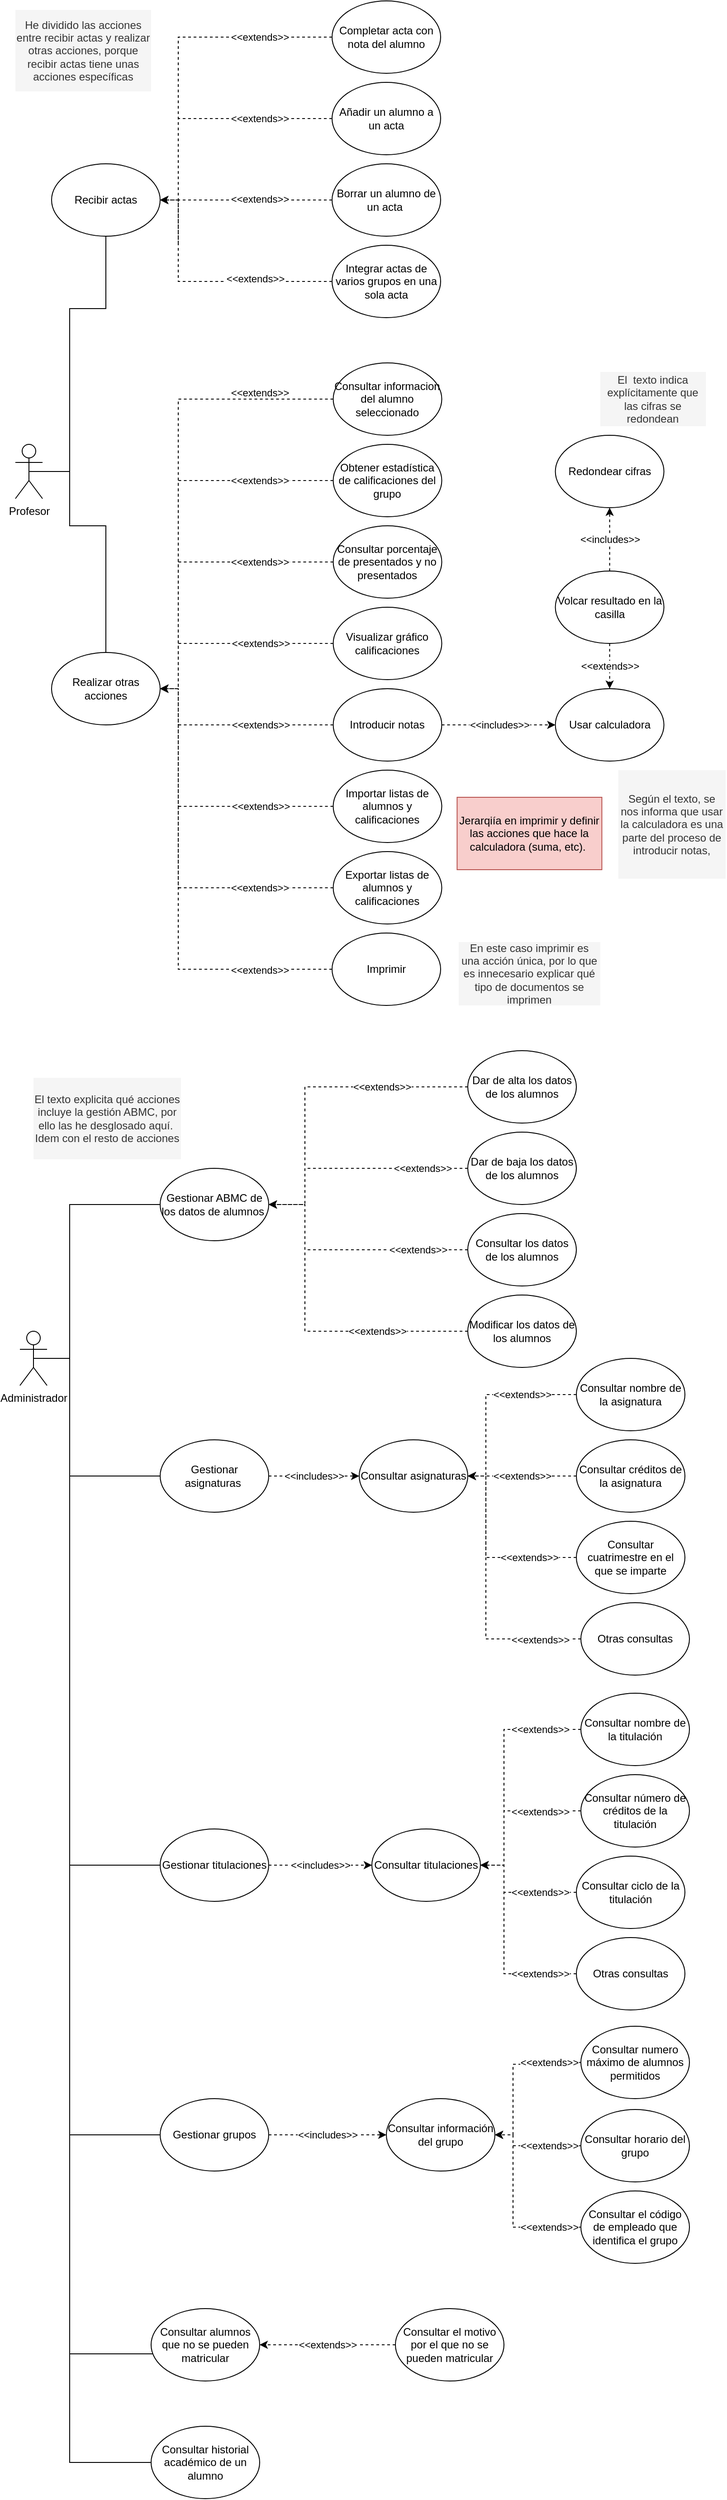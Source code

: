 <mxfile version="21.1.2" type="device">
  <diagram name="Página-1" id="BWyiMKpto5maT0TNBfAM">
    <mxGraphModel dx="1050" dy="629" grid="1" gridSize="10" guides="1" tooltips="1" connect="1" arrows="1" fold="1" page="1" pageScale="1" pageWidth="827" pageHeight="1169" math="0" shadow="0">
      <root>
        <mxCell id="0" />
        <mxCell id="1" parent="0" />
        <mxCell id="feKV-zDJUrqjYpNTKVkU-38" value="" style="endArrow=classic;html=1;rounded=0;entryX=1;entryY=0.5;entryDx=0;entryDy=0;dashed=1;exitX=0;exitY=0.5;exitDx=0;exitDy=0;" parent="1" source="feKV-zDJUrqjYpNTKVkU-21" target="feKV-zDJUrqjYpNTKVkU-10" edge="1">
          <mxGeometry relative="1" as="geometry">
            <mxPoint x="365" y="580" as="sourcePoint" />
            <mxPoint x="234" y="950" as="targetPoint" />
            <Array as="points">
              <mxPoint x="200" y="550" />
              <mxPoint x="200" y="640" />
              <mxPoint x="200" y="720" />
              <mxPoint x="200" y="780" />
            </Array>
          </mxGeometry>
        </mxCell>
        <mxCell id="feKV-zDJUrqjYpNTKVkU-39" value="&amp;lt;&amp;lt;extends&amp;gt;&amp;gt;" style="edgeLabel;resizable=0;html=1;align=center;verticalAlign=middle;fillColor=#FFFFFF;" parent="feKV-zDJUrqjYpNTKVkU-38" connectable="0" vertex="1">
          <mxGeometry relative="1" as="geometry">
            <mxPoint x="90" y="-136" as="offset" />
          </mxGeometry>
        </mxCell>
        <mxCell id="feKV-zDJUrqjYpNTKVkU-36" value="" style="endArrow=classic;html=1;rounded=0;entryX=1;entryY=0.5;entryDx=0;entryDy=0;exitX=0;exitY=0.5;exitDx=0;exitDy=0;dashed=1;" parent="1" source="feKV-zDJUrqjYpNTKVkU-20" target="feKV-zDJUrqjYpNTKVkU-10" edge="1">
          <mxGeometry relative="1" as="geometry">
            <mxPoint x="549" y="590" as="sourcePoint" />
            <mxPoint x="235" y="941.6" as="targetPoint" />
            <Array as="points">
              <mxPoint x="240" y="460" />
              <mxPoint x="200" y="460" />
              <mxPoint x="200" y="480" />
              <mxPoint x="200" y="660" />
              <mxPoint x="200" y="780" />
            </Array>
          </mxGeometry>
        </mxCell>
        <mxCell id="feKV-zDJUrqjYpNTKVkU-37" value="&amp;lt;&amp;lt;extends&amp;gt;&amp;gt;" style="edgeLabel;resizable=0;html=1;align=center;verticalAlign=middle;" parent="feKV-zDJUrqjYpNTKVkU-36" connectable="0" vertex="1">
          <mxGeometry relative="1" as="geometry">
            <mxPoint x="90" y="6" as="offset" />
          </mxGeometry>
        </mxCell>
        <mxCell id="feKV-zDJUrqjYpNTKVkU-1" value="Profesor" style="shape=umlActor;verticalLabelPosition=bottom;verticalAlign=top;html=1;outlineConnect=0;" parent="1" vertex="1">
          <mxGeometry x="20" y="510" width="30" height="60" as="geometry" />
        </mxCell>
        <mxCell id="feKV-zDJUrqjYpNTKVkU-9" style="edgeStyle=orthogonalEdgeStyle;rounded=0;orthogonalLoop=1;jettySize=auto;html=1;endArrow=none;endFill=0;entryX=0.5;entryY=0.5;entryDx=0;entryDy=0;entryPerimeter=0;exitX=0.5;exitY=1;exitDx=0;exitDy=0;" parent="1" source="feKV-zDJUrqjYpNTKVkU-2" target="feKV-zDJUrqjYpNTKVkU-1" edge="1">
          <mxGeometry relative="1" as="geometry">
            <Array as="points">
              <mxPoint x="120" y="360" />
              <mxPoint x="80" y="360" />
              <mxPoint x="80" y="540" />
            </Array>
            <mxPoint x="100" y="500" as="targetPoint" />
          </mxGeometry>
        </mxCell>
        <mxCell id="feKV-zDJUrqjYpNTKVkU-2" value="Recibir actas" style="ellipse;whiteSpace=wrap;html=1;" parent="1" vertex="1">
          <mxGeometry x="60" y="200" width="120" height="80" as="geometry" />
        </mxCell>
        <mxCell id="feKV-zDJUrqjYpNTKVkU-3" value="Completar acta con nota del alumno" style="ellipse;whiteSpace=wrap;html=1;" parent="1" vertex="1">
          <mxGeometry x="370.0" y="20.0" width="120" height="80" as="geometry" />
        </mxCell>
        <mxCell id="feKV-zDJUrqjYpNTKVkU-4" value="Añadir un alumno a un acta" style="ellipse;whiteSpace=wrap;html=1;" parent="1" vertex="1">
          <mxGeometry x="370" y="110" width="120" height="80" as="geometry" />
        </mxCell>
        <mxCell id="feKV-zDJUrqjYpNTKVkU-5" value="Borrar un alumno de un acta&amp;nbsp;" style="ellipse;whiteSpace=wrap;html=1;" parent="1" vertex="1">
          <mxGeometry x="370" y="200" width="120" height="80" as="geometry" />
        </mxCell>
        <mxCell id="feKV-zDJUrqjYpNTKVkU-18" style="edgeStyle=orthogonalEdgeStyle;rounded=0;orthogonalLoop=1;jettySize=auto;html=1;endArrow=none;endFill=0;exitX=0.5;exitY=0;exitDx=0;exitDy=0;" parent="1" source="feKV-zDJUrqjYpNTKVkU-10" edge="1">
          <mxGeometry relative="1" as="geometry">
            <Array as="points">
              <mxPoint x="120" y="600" />
              <mxPoint x="80" y="600" />
              <mxPoint x="80" y="540" />
            </Array>
            <mxPoint x="60" y="540" as="targetPoint" />
          </mxGeometry>
        </mxCell>
        <mxCell id="feKV-zDJUrqjYpNTKVkU-10" value="Realizar otras acciones" style="ellipse;whiteSpace=wrap;html=1;" parent="1" vertex="1">
          <mxGeometry x="60" y="740" width="120" height="80" as="geometry" />
        </mxCell>
        <mxCell id="feKV-zDJUrqjYpNTKVkU-12" value="" style="endArrow=classic;html=1;rounded=0;entryX=1;entryY=0.5;entryDx=0;entryDy=0;exitX=0;exitY=0.5;exitDx=0;exitDy=0;dashed=1;" parent="1" source="feKV-zDJUrqjYpNTKVkU-3" target="feKV-zDJUrqjYpNTKVkU-2" edge="1">
          <mxGeometry relative="1" as="geometry">
            <mxPoint x="290" y="340" as="sourcePoint" />
            <mxPoint x="390" y="340" as="targetPoint" />
            <Array as="points">
              <mxPoint x="200" y="60" />
              <mxPoint x="200" y="126" />
              <mxPoint x="200" y="180" />
              <mxPoint x="200" y="290" />
              <mxPoint x="200" y="240" />
            </Array>
          </mxGeometry>
        </mxCell>
        <mxCell id="feKV-zDJUrqjYpNTKVkU-13" value="&amp;lt;&amp;lt;extends&amp;gt;&amp;gt;" style="edgeLabel;resizable=0;html=1;align=center;verticalAlign=middle;" parent="feKV-zDJUrqjYpNTKVkU-12" connectable="0" vertex="1">
          <mxGeometry relative="1" as="geometry">
            <mxPoint x="90" y="-65" as="offset" />
          </mxGeometry>
        </mxCell>
        <mxCell id="feKV-zDJUrqjYpNTKVkU-14" value="" style="endArrow=classic;html=1;rounded=0;entryX=1;entryY=0.5;entryDx=0;entryDy=0;exitX=0;exitY=0.5;exitDx=0;exitDy=0;dashed=1;" parent="1" source="feKV-zDJUrqjYpNTKVkU-5" target="feKV-zDJUrqjYpNTKVkU-2" edge="1">
          <mxGeometry relative="1" as="geometry">
            <mxPoint x="420" y="160" as="sourcePoint" />
            <mxPoint x="250" y="160" as="targetPoint" />
            <Array as="points" />
          </mxGeometry>
        </mxCell>
        <mxCell id="feKV-zDJUrqjYpNTKVkU-15" value="&amp;lt;&amp;lt;extends&amp;gt;&amp;gt;" style="edgeLabel;resizable=0;html=1;align=center;verticalAlign=middle;" parent="feKV-zDJUrqjYpNTKVkU-14" connectable="0" vertex="1">
          <mxGeometry relative="1" as="geometry">
            <mxPoint x="15" y="-1" as="offset" />
          </mxGeometry>
        </mxCell>
        <mxCell id="feKV-zDJUrqjYpNTKVkU-16" value="" style="endArrow=classic;html=1;rounded=0;exitX=0;exitY=0.5;exitDx=0;exitDy=0;dashed=1;entryX=1;entryY=0.5;entryDx=0;entryDy=0;" parent="1" source="feKV-zDJUrqjYpNTKVkU-4" target="feKV-zDJUrqjYpNTKVkU-2" edge="1">
          <mxGeometry relative="1" as="geometry">
            <mxPoint x="430" y="170" as="sourcePoint" />
            <mxPoint x="240" y="150" as="targetPoint" />
            <Array as="points">
              <mxPoint x="200" y="150" />
              <mxPoint x="200" y="210" />
              <mxPoint x="200" y="290" />
              <mxPoint x="200" y="240" />
            </Array>
          </mxGeometry>
        </mxCell>
        <mxCell id="feKV-zDJUrqjYpNTKVkU-17" value="&amp;lt;&amp;lt;extends&amp;gt;&amp;gt;" style="edgeLabel;resizable=0;html=1;align=center;verticalAlign=middle;" parent="feKV-zDJUrqjYpNTKVkU-16" connectable="0" vertex="1">
          <mxGeometry relative="1" as="geometry">
            <mxPoint x="90" y="-20" as="offset" />
          </mxGeometry>
        </mxCell>
        <mxCell id="feKV-zDJUrqjYpNTKVkU-20" value="Consultar informacion del alumno seleccionado" style="ellipse;whiteSpace=wrap;html=1;" parent="1" vertex="1">
          <mxGeometry x="371.26" y="420" width="120" height="80" as="geometry" />
        </mxCell>
        <mxCell id="feKV-zDJUrqjYpNTKVkU-21" value="Obtener estadística de calificaciones del grupo" style="ellipse;whiteSpace=wrap;html=1;" parent="1" vertex="1">
          <mxGeometry x="371.26" y="510" width="120" height="80" as="geometry" />
        </mxCell>
        <mxCell id="feKV-zDJUrqjYpNTKVkU-22" value="Consultar porcentaje de presentados y no presentados" style="ellipse;whiteSpace=wrap;html=1;" parent="1" vertex="1">
          <mxGeometry x="371.26" y="600" width="120" height="80" as="geometry" />
        </mxCell>
        <mxCell id="feKV-zDJUrqjYpNTKVkU-23" value="Visualizar gráfico calificaciones" style="ellipse;whiteSpace=wrap;html=1;" parent="1" vertex="1">
          <mxGeometry x="371.26" y="690" width="120" height="80" as="geometry" />
        </mxCell>
        <mxCell id="feKV-zDJUrqjYpNTKVkU-24" value="Usar calculadora" style="ellipse;whiteSpace=wrap;html=1;" parent="1" vertex="1">
          <mxGeometry x="616.8" y="780" width="120" height="80" as="geometry" />
        </mxCell>
        <mxCell id="feKV-zDJUrqjYpNTKVkU-25" value="Introducir notas" style="ellipse;whiteSpace=wrap;html=1;" parent="1" vertex="1">
          <mxGeometry x="371.26" y="780" width="120" height="80" as="geometry" />
        </mxCell>
        <mxCell id="feKV-zDJUrqjYpNTKVkU-26" value="Volcar resultado en la casilla" style="ellipse;whiteSpace=wrap;html=1;" parent="1" vertex="1">
          <mxGeometry x="616.8" y="650" width="120" height="80" as="geometry" />
        </mxCell>
        <mxCell id="feKV-zDJUrqjYpNTKVkU-27" value="Redondear cifras" style="ellipse;whiteSpace=wrap;html=1;" parent="1" vertex="1">
          <mxGeometry x="616.8" y="500" width="120" height="80" as="geometry" />
        </mxCell>
        <mxCell id="feKV-zDJUrqjYpNTKVkU-28" value="Importar listas de alumnos y calificaciones" style="ellipse;whiteSpace=wrap;html=1;" parent="1" vertex="1">
          <mxGeometry x="371.26" y="870" width="120" height="80" as="geometry" />
        </mxCell>
        <mxCell id="feKV-zDJUrqjYpNTKVkU-29" value="Exportar listas de alumnos y calificaciones" style="ellipse;whiteSpace=wrap;html=1;" parent="1" vertex="1">
          <mxGeometry x="371.26" y="960" width="120" height="80" as="geometry" />
        </mxCell>
        <mxCell id="feKV-zDJUrqjYpNTKVkU-30" value="Imprimir" style="ellipse;whiteSpace=wrap;html=1;" parent="1" vertex="1">
          <mxGeometry x="370" y="1050" width="120" height="80" as="geometry" />
        </mxCell>
        <mxCell id="feKV-zDJUrqjYpNTKVkU-33" value="Integrar actas de varios grupos en una sola acta" style="ellipse;whiteSpace=wrap;html=1;" parent="1" vertex="1">
          <mxGeometry x="370" y="290" width="120" height="80" as="geometry" />
        </mxCell>
        <mxCell id="feKV-zDJUrqjYpNTKVkU-34" value="" style="endArrow=classic;html=1;rounded=0;entryX=1;entryY=0.5;entryDx=0;entryDy=0;exitX=0;exitY=0.5;exitDx=0;exitDy=0;dashed=1;" parent="1" source="feKV-zDJUrqjYpNTKVkU-33" target="feKV-zDJUrqjYpNTKVkU-2" edge="1">
          <mxGeometry relative="1" as="geometry">
            <mxPoint x="470" y="270" as="sourcePoint" />
            <mxPoint x="250" y="160" as="targetPoint" />
            <Array as="points">
              <mxPoint x="210" y="330" />
              <mxPoint x="200" y="330" />
              <mxPoint x="200" y="290" />
              <mxPoint x="200" y="240" />
            </Array>
          </mxGeometry>
        </mxCell>
        <mxCell id="feKV-zDJUrqjYpNTKVkU-35" value="&amp;lt;&amp;lt;extends&amp;gt;&amp;gt;" style="edgeLabel;resizable=0;html=1;align=center;verticalAlign=middle;" parent="feKV-zDJUrqjYpNTKVkU-34" connectable="0" vertex="1">
          <mxGeometry relative="1" as="geometry">
            <mxPoint x="55" y="-3" as="offset" />
          </mxGeometry>
        </mxCell>
        <mxCell id="feKV-zDJUrqjYpNTKVkU-40" value="" style="endArrow=classic;html=1;rounded=0;exitX=0;exitY=0.5;exitDx=0;exitDy=0;dashed=1;entryX=1;entryY=0.5;entryDx=0;entryDy=0;" parent="1" source="feKV-zDJUrqjYpNTKVkU-22" target="feKV-zDJUrqjYpNTKVkU-10" edge="1">
          <mxGeometry relative="1" as="geometry">
            <mxPoint x="392" y="690" as="sourcePoint" />
            <mxPoint x="235.0" y="950" as="targetPoint" />
            <Array as="points">
              <mxPoint x="200" y="640" />
              <mxPoint x="200" y="720" />
              <mxPoint x="200" y="780" />
            </Array>
          </mxGeometry>
        </mxCell>
        <mxCell id="feKV-zDJUrqjYpNTKVkU-41" value="&amp;lt;&amp;lt;extends&amp;gt;&amp;gt;" style="edgeLabel;resizable=0;html=1;align=center;verticalAlign=middle;" parent="feKV-zDJUrqjYpNTKVkU-40" connectable="0" vertex="1">
          <mxGeometry relative="1" as="geometry">
            <mxPoint x="84" as="offset" />
          </mxGeometry>
        </mxCell>
        <mxCell id="feKV-zDJUrqjYpNTKVkU-42" value="" style="endArrow=classic;html=1;rounded=0;entryX=1;entryY=0.5;entryDx=0;entryDy=0;exitX=0;exitY=0.5;exitDx=0;exitDy=0;dashed=1;" parent="1" source="feKV-zDJUrqjYpNTKVkU-23" target="feKV-zDJUrqjYpNTKVkU-10" edge="1">
          <mxGeometry relative="1" as="geometry">
            <mxPoint x="390" y="749" as="sourcePoint" />
            <mxPoint x="230" y="950" as="targetPoint" />
            <Array as="points">
              <mxPoint x="230" y="730" />
              <mxPoint x="200" y="730" />
              <mxPoint x="200" y="780" />
            </Array>
          </mxGeometry>
        </mxCell>
        <mxCell id="feKV-zDJUrqjYpNTKVkU-43" value="&amp;lt;&amp;lt;extends&amp;gt;&amp;gt;" style="edgeLabel;resizable=0;html=1;align=center;verticalAlign=middle;" parent="feKV-zDJUrqjYpNTKVkU-42" connectable="0" vertex="1">
          <mxGeometry relative="1" as="geometry">
            <mxPoint x="40" as="offset" />
          </mxGeometry>
        </mxCell>
        <mxCell id="feKV-zDJUrqjYpNTKVkU-44" value="" style="endArrow=classic;html=1;rounded=0;entryX=1;entryY=0.5;entryDx=0;entryDy=0;exitX=0;exitY=0.5;exitDx=0;exitDy=0;dashed=1;" parent="1" source="feKV-zDJUrqjYpNTKVkU-25" target="feKV-zDJUrqjYpNTKVkU-10" edge="1">
          <mxGeometry relative="1" as="geometry">
            <mxPoint x="449" y="820" as="sourcePoint" />
            <mxPoint x="235.0" y="950" as="targetPoint" />
            <Array as="points">
              <mxPoint x="200" y="820" />
              <mxPoint x="200" y="780" />
            </Array>
          </mxGeometry>
        </mxCell>
        <mxCell id="feKV-zDJUrqjYpNTKVkU-45" value="&amp;lt;&amp;lt;extends&amp;gt;&amp;gt;" style="edgeLabel;resizable=0;html=1;align=center;verticalAlign=middle;" parent="feKV-zDJUrqjYpNTKVkU-44" connectable="0" vertex="1">
          <mxGeometry relative="1" as="geometry">
            <mxPoint x="35" as="offset" />
          </mxGeometry>
        </mxCell>
        <mxCell id="feKV-zDJUrqjYpNTKVkU-46" value="" style="endArrow=classic;html=1;rounded=0;exitX=0;exitY=0.5;exitDx=0;exitDy=0;dashed=1;entryX=1;entryY=0.5;entryDx=0;entryDy=0;" parent="1" source="feKV-zDJUrqjYpNTKVkU-28" target="feKV-zDJUrqjYpNTKVkU-10" edge="1">
          <mxGeometry relative="1" as="geometry">
            <mxPoint x="419" y="900" as="sourcePoint" />
            <mxPoint x="120" y="900" as="targetPoint" />
            <Array as="points">
              <mxPoint x="200" y="910" />
              <mxPoint x="200" y="780" />
            </Array>
          </mxGeometry>
        </mxCell>
        <mxCell id="feKV-zDJUrqjYpNTKVkU-47" value="&amp;lt;&amp;lt;extends&amp;gt;&amp;gt;" style="edgeLabel;resizable=0;html=1;align=center;verticalAlign=middle;" parent="feKV-zDJUrqjYpNTKVkU-46" connectable="0" vertex="1">
          <mxGeometry relative="1" as="geometry">
            <mxPoint x="80" as="offset" />
          </mxGeometry>
        </mxCell>
        <mxCell id="feKV-zDJUrqjYpNTKVkU-48" value="" style="endArrow=classic;html=1;rounded=0;entryX=1;entryY=0.5;entryDx=0;entryDy=0;exitX=0;exitY=0.5;exitDx=0;exitDy=0;dashed=1;" parent="1" source="feKV-zDJUrqjYpNTKVkU-29" target="feKV-zDJUrqjYpNTKVkU-10" edge="1">
          <mxGeometry relative="1" as="geometry">
            <mxPoint x="419" y="1020" as="sourcePoint" />
            <mxPoint x="235.0" y="950" as="targetPoint" />
            <Array as="points">
              <mxPoint x="200" y="1000" />
              <mxPoint x="200" y="780" />
            </Array>
          </mxGeometry>
        </mxCell>
        <mxCell id="feKV-zDJUrqjYpNTKVkU-49" value="&amp;lt;&amp;lt;extends&amp;gt;&amp;gt;" style="edgeLabel;resizable=0;html=1;align=center;verticalAlign=middle;" parent="feKV-zDJUrqjYpNTKVkU-48" connectable="0" vertex="1">
          <mxGeometry relative="1" as="geometry">
            <mxPoint x="90" y="34" as="offset" />
          </mxGeometry>
        </mxCell>
        <mxCell id="feKV-zDJUrqjYpNTKVkU-50" value="" style="endArrow=classic;html=1;rounded=0;entryX=1;entryY=0.5;entryDx=0;entryDy=0;exitX=0;exitY=0.5;exitDx=0;exitDy=0;dashed=1;" parent="1" source="feKV-zDJUrqjYpNTKVkU-30" target="feKV-zDJUrqjYpNTKVkU-10" edge="1">
          <mxGeometry relative="1" as="geometry">
            <mxPoint x="365" y="1100" as="sourcePoint" />
            <mxPoint x="230.0" y="780" as="targetPoint" />
            <Array as="points">
              <mxPoint x="200" y="1090" />
              <mxPoint x="200" y="1040" />
              <mxPoint x="200" y="780" />
            </Array>
          </mxGeometry>
        </mxCell>
        <mxCell id="feKV-zDJUrqjYpNTKVkU-51" value="&amp;lt;&amp;lt;extends&amp;gt;&amp;gt;" style="edgeLabel;resizable=0;html=1;align=center;verticalAlign=middle;" parent="feKV-zDJUrqjYpNTKVkU-50" connectable="0" vertex="1">
          <mxGeometry relative="1" as="geometry">
            <mxPoint x="90" y="81" as="offset" />
          </mxGeometry>
        </mxCell>
        <mxCell id="feKV-zDJUrqjYpNTKVkU-56" value="" style="endArrow=classic;html=1;rounded=0;entryX=0;entryY=0.5;entryDx=0;entryDy=0;exitX=1;exitY=0.5;exitDx=0;exitDy=0;dashed=1;" parent="1" source="feKV-zDJUrqjYpNTKVkU-25" target="feKV-zDJUrqjYpNTKVkU-24" edge="1">
          <mxGeometry relative="1" as="geometry">
            <mxPoint x="732.59" y="870" as="sourcePoint" />
            <mxPoint x="624.16" y="910.4" as="targetPoint" />
          </mxGeometry>
        </mxCell>
        <mxCell id="feKV-zDJUrqjYpNTKVkU-57" value="&amp;lt;&amp;lt;includes&amp;gt;&amp;gt;" style="edgeLabel;resizable=0;html=1;align=center;verticalAlign=middle;" parent="feKV-zDJUrqjYpNTKVkU-56" connectable="0" vertex="1">
          <mxGeometry relative="1" as="geometry" />
        </mxCell>
        <mxCell id="feKV-zDJUrqjYpNTKVkU-58" value="" style="endArrow=classic;html=1;rounded=0;entryX=0.5;entryY=1;entryDx=0;entryDy=0;exitX=0.5;exitY=0;exitDx=0;exitDy=0;dashed=1;" parent="1" source="feKV-zDJUrqjYpNTKVkU-26" target="feKV-zDJUrqjYpNTKVkU-27" edge="1">
          <mxGeometry relative="1" as="geometry">
            <mxPoint x="946.8" y="810" as="sourcePoint" />
            <mxPoint x="1056.8" y="809.5" as="targetPoint" />
          </mxGeometry>
        </mxCell>
        <mxCell id="feKV-zDJUrqjYpNTKVkU-59" value="&amp;lt;&amp;lt;includes&amp;gt;&amp;gt;" style="edgeLabel;resizable=0;html=1;align=center;verticalAlign=middle;" parent="feKV-zDJUrqjYpNTKVkU-58" connectable="0" vertex="1">
          <mxGeometry relative="1" as="geometry" />
        </mxCell>
        <mxCell id="feKV-zDJUrqjYpNTKVkU-60" value="" style="endArrow=classic;html=1;rounded=0;entryX=0.5;entryY=0;entryDx=0;entryDy=0;exitX=0.5;exitY=1;exitDx=0;exitDy=0;dashed=1;" parent="1" source="feKV-zDJUrqjYpNTKVkU-26" target="feKV-zDJUrqjYpNTKVkU-24" edge="1">
          <mxGeometry relative="1" as="geometry">
            <mxPoint x="606.8" y="630" as="sourcePoint" />
            <mxPoint x="586.8" y="770" as="targetPoint" />
          </mxGeometry>
        </mxCell>
        <mxCell id="feKV-zDJUrqjYpNTKVkU-61" value="&amp;lt;&amp;lt;extends&amp;gt;&amp;gt;" style="edgeLabel;resizable=0;html=1;align=center;verticalAlign=middle;" parent="feKV-zDJUrqjYpNTKVkU-60" connectable="0" vertex="1">
          <mxGeometry relative="1" as="geometry" />
        </mxCell>
        <mxCell id="feKV-zDJUrqjYpNTKVkU-62" value="Administrador" style="shape=umlActor;verticalLabelPosition=bottom;verticalAlign=top;html=1;outlineConnect=0;" parent="1" vertex="1">
          <mxGeometry x="25" y="1490" width="30" height="60" as="geometry" />
        </mxCell>
        <mxCell id="feKV-zDJUrqjYpNTKVkU-65" style="edgeStyle=orthogonalEdgeStyle;rounded=0;orthogonalLoop=1;jettySize=auto;html=1;endArrow=none;endFill=0;" parent="1" source="feKV-zDJUrqjYpNTKVkU-64" target="feKV-zDJUrqjYpNTKVkU-62" edge="1">
          <mxGeometry relative="1" as="geometry">
            <Array as="points">
              <mxPoint x="80" y="1350" />
              <mxPoint x="80" y="1520" />
            </Array>
          </mxGeometry>
        </mxCell>
        <mxCell id="feKV-zDJUrqjYpNTKVkU-64" value="Gestionar ABMC de los datos de alumnos&amp;nbsp;" style="ellipse;whiteSpace=wrap;html=1;" parent="1" vertex="1">
          <mxGeometry x="180" y="1310" width="120" height="80" as="geometry" />
        </mxCell>
        <mxCell id="feKV-zDJUrqjYpNTKVkU-67" style="edgeStyle=orthogonalEdgeStyle;rounded=0;orthogonalLoop=1;jettySize=auto;html=1;endArrow=none;endFill=0;entryX=0.5;entryY=0.5;entryDx=0;entryDy=0;entryPerimeter=0;exitX=0;exitY=0.5;exitDx=0;exitDy=0;" parent="1" source="feKV-zDJUrqjYpNTKVkU-66" target="feKV-zDJUrqjYpNTKVkU-62" edge="1">
          <mxGeometry relative="1" as="geometry">
            <mxPoint x="80" y="1310" as="targetPoint" />
            <Array as="points">
              <mxPoint x="80" y="1650" />
              <mxPoint x="80" y="1520" />
            </Array>
          </mxGeometry>
        </mxCell>
        <mxCell id="feKV-zDJUrqjYpNTKVkU-66" value="Gestionar asignaturas&amp;nbsp;" style="ellipse;whiteSpace=wrap;html=1;" parent="1" vertex="1">
          <mxGeometry x="180" y="1610" width="120" height="80" as="geometry" />
        </mxCell>
        <mxCell id="feKV-zDJUrqjYpNTKVkU-69" style="edgeStyle=orthogonalEdgeStyle;rounded=0;orthogonalLoop=1;jettySize=auto;html=1;entryX=0.5;entryY=0.5;entryDx=0;entryDy=0;entryPerimeter=0;endArrow=none;endFill=0;exitX=0;exitY=0.5;exitDx=0;exitDy=0;" parent="1" source="feKV-zDJUrqjYpNTKVkU-70" target="feKV-zDJUrqjYpNTKVkU-62" edge="1">
          <mxGeometry relative="1" as="geometry">
            <Array as="points">
              <mxPoint x="80" y="2378" />
              <mxPoint x="80" y="1520" />
            </Array>
          </mxGeometry>
        </mxCell>
        <mxCell id="R31duQRiY52IZpwxVwha-8" style="edgeStyle=orthogonalEdgeStyle;rounded=0;orthogonalLoop=1;jettySize=auto;html=1;entryX=0.5;entryY=0.5;entryDx=0;entryDy=0;entryPerimeter=0;endArrow=none;endFill=0;" parent="1" source="feKV-zDJUrqjYpNTKVkU-68" target="feKV-zDJUrqjYpNTKVkU-62" edge="1">
          <mxGeometry relative="1" as="geometry">
            <Array as="points">
              <mxPoint x="80" y="2080" />
              <mxPoint x="80" y="1520" />
            </Array>
          </mxGeometry>
        </mxCell>
        <mxCell id="feKV-zDJUrqjYpNTKVkU-68" value="Gestionar titulaciones" style="ellipse;whiteSpace=wrap;html=1;" parent="1" vertex="1">
          <mxGeometry x="180" y="2040" width="120" height="80" as="geometry" />
        </mxCell>
        <mxCell id="feKV-zDJUrqjYpNTKVkU-70" value="Gestionar grupos" style="ellipse;whiteSpace=wrap;html=1;" parent="1" vertex="1">
          <mxGeometry x="180" y="2338" width="120" height="80" as="geometry" />
        </mxCell>
        <mxCell id="feKV-zDJUrqjYpNTKVkU-71" value="Consultar información del grupo" style="ellipse;whiteSpace=wrap;html=1;" parent="1" vertex="1">
          <mxGeometry x="430.0" y="2338" width="120" height="80" as="geometry" />
        </mxCell>
        <mxCell id="feKV-zDJUrqjYpNTKVkU-76" style="edgeStyle=orthogonalEdgeStyle;rounded=0;orthogonalLoop=1;jettySize=auto;html=1;entryX=0.5;entryY=0.5;entryDx=0;entryDy=0;entryPerimeter=0;endArrow=none;endFill=0;" parent="1" source="feKV-zDJUrqjYpNTKVkU-75" target="feKV-zDJUrqjYpNTKVkU-62" edge="1">
          <mxGeometry relative="1" as="geometry">
            <Array as="points">
              <mxPoint x="80" y="2620" />
              <mxPoint x="80" y="1520" />
            </Array>
          </mxGeometry>
        </mxCell>
        <mxCell id="feKV-zDJUrqjYpNTKVkU-78" style="edgeStyle=orthogonalEdgeStyle;rounded=0;orthogonalLoop=1;jettySize=auto;html=1;entryX=0.5;entryY=0.5;entryDx=0;entryDy=0;entryPerimeter=0;endArrow=none;endFill=0;exitX=0;exitY=0.5;exitDx=0;exitDy=0;" parent="1" source="feKV-zDJUrqjYpNTKVkU-77" target="feKV-zDJUrqjYpNTKVkU-62" edge="1">
          <mxGeometry relative="1" as="geometry">
            <Array as="points">
              <mxPoint x="80" y="2740" />
              <mxPoint x="80" y="1520" />
            </Array>
          </mxGeometry>
        </mxCell>
        <mxCell id="feKV-zDJUrqjYpNTKVkU-77" value="Consultar historial académico de un alumno" style="ellipse;whiteSpace=wrap;html=1;" parent="1" vertex="1">
          <mxGeometry x="170" y="2700" width="120" height="80" as="geometry" />
        </mxCell>
        <mxCell id="feKV-zDJUrqjYpNTKVkU-75" value="Consultar alumnos que no se pueden matricular" style="ellipse;whiteSpace=wrap;html=1;" parent="1" vertex="1">
          <mxGeometry x="170" y="2570" width="120" height="80" as="geometry" />
        </mxCell>
        <mxCell id="LgGnkae2Ab4-8PAaTdeq-2" value="He dividido las acciones entre recibir actas y realizar otras acciones, porque recibir actas tiene unas acciones específicas" style="text;html=1;strokeColor=none;fillColor=#f5f5f5;align=center;verticalAlign=middle;whiteSpace=wrap;rounded=0;fontColor=#333333;" vertex="1" parent="1">
          <mxGeometry x="20" y="30" width="150" height="90" as="geometry" />
        </mxCell>
        <mxCell id="LgGnkae2Ab4-8PAaTdeq-3" value="En este caso imprimir es una acción única, por lo que es innecesario explicar qué tipo de documentos se imprimen" style="text;html=1;strokeColor=none;fillColor=#f5f5f5;align=center;verticalAlign=middle;whiteSpace=wrap;rounded=0;fontColor=#333333;" vertex="1" parent="1">
          <mxGeometry x="510" y="1060" width="156.41" height="70" as="geometry" />
        </mxCell>
        <mxCell id="LgGnkae2Ab4-8PAaTdeq-4" value="Según el texto, se nos informa que usar la calculadora es una parte del proceso de introducir notas," style="text;html=1;strokeColor=none;fillColor=#f5f5f5;align=center;verticalAlign=middle;whiteSpace=wrap;rounded=0;fontColor=#333333;" vertex="1" parent="1">
          <mxGeometry x="686.41" y="870" width="118.74" height="120" as="geometry" />
        </mxCell>
        <mxCell id="LgGnkae2Ab4-8PAaTdeq-6" value="El&amp;nbsp; texto indica explícitamente que las cifras se redondean" style="text;html=1;strokeColor=none;fillColor=#f5f5f5;align=center;verticalAlign=middle;whiteSpace=wrap;rounded=0;fontColor=#333333;" vertex="1" parent="1">
          <mxGeometry x="666.41" y="430" width="116.79" height="60" as="geometry" />
        </mxCell>
        <mxCell id="LgGnkae2Ab4-8PAaTdeq-7" value="Dar de alta los datos de los alumnos" style="ellipse;whiteSpace=wrap;html=1;" vertex="1" parent="1">
          <mxGeometry x="520" y="1180" width="120" height="80" as="geometry" />
        </mxCell>
        <mxCell id="LgGnkae2Ab4-8PAaTdeq-9" value="Dar de baja los datos de los alumnos" style="ellipse;whiteSpace=wrap;html=1;" vertex="1" parent="1">
          <mxGeometry x="520" y="1270" width="120" height="80" as="geometry" />
        </mxCell>
        <mxCell id="LgGnkae2Ab4-8PAaTdeq-10" value="Modificar los datos de los alumnos" style="ellipse;whiteSpace=wrap;html=1;" vertex="1" parent="1">
          <mxGeometry x="520" y="1450" width="120" height="80" as="geometry" />
        </mxCell>
        <mxCell id="LgGnkae2Ab4-8PAaTdeq-11" value="Consultar los datos de los alumnos" style="ellipse;whiteSpace=wrap;html=1;" vertex="1" parent="1">
          <mxGeometry x="520.0" y="1360" width="120" height="80" as="geometry" />
        </mxCell>
        <mxCell id="LgGnkae2Ab4-8PAaTdeq-12" value="El texto explicita qué acciones incluye la gestión ABMC, por ello las he desglosado aquí.&amp;nbsp;&lt;br&gt;Idem con el resto de acciones" style="text;html=1;strokeColor=none;fillColor=#f5f5f5;align=center;verticalAlign=middle;whiteSpace=wrap;rounded=0;fontColor=#333333;" vertex="1" parent="1">
          <mxGeometry x="40" y="1210" width="163" height="90" as="geometry" />
        </mxCell>
        <mxCell id="LgGnkae2Ab4-8PAaTdeq-13" value="Consultar asignaturas" style="ellipse;whiteSpace=wrap;html=1;" vertex="1" parent="1">
          <mxGeometry x="400" y="1610" width="120" height="80" as="geometry" />
        </mxCell>
        <mxCell id="LgGnkae2Ab4-8PAaTdeq-14" value="Consultar nombre de la asignatura" style="ellipse;whiteSpace=wrap;html=1;" vertex="1" parent="1">
          <mxGeometry x="640" y="1520" width="120" height="80" as="geometry" />
        </mxCell>
        <mxCell id="LgGnkae2Ab4-8PAaTdeq-15" value="Consultar créditos de la asignatura" style="ellipse;whiteSpace=wrap;html=1;" vertex="1" parent="1">
          <mxGeometry x="640" y="1610" width="120" height="80" as="geometry" />
        </mxCell>
        <mxCell id="LgGnkae2Ab4-8PAaTdeq-16" value="Consultar cuatrimestre en el que se imparte" style="ellipse;whiteSpace=wrap;html=1;" vertex="1" parent="1">
          <mxGeometry x="640" y="1700" width="120" height="80" as="geometry" />
        </mxCell>
        <mxCell id="LgGnkae2Ab4-8PAaTdeq-17" value="Consultar titulaciones" style="ellipse;whiteSpace=wrap;html=1;" vertex="1" parent="1">
          <mxGeometry x="414" y="2040" width="120" height="80" as="geometry" />
        </mxCell>
        <mxCell id="LgGnkae2Ab4-8PAaTdeq-18" value="" style="endArrow=classic;html=1;rounded=0;exitX=0;exitY=0.5;exitDx=0;exitDy=0;dashed=1;entryX=1;entryY=0.5;entryDx=0;entryDy=0;" edge="1" parent="1" source="LgGnkae2Ab4-8PAaTdeq-7" target="feKV-zDJUrqjYpNTKVkU-64">
          <mxGeometry relative="1" as="geometry">
            <mxPoint x="481" y="1380" as="sourcePoint" />
            <mxPoint x="290" y="1250" as="targetPoint" />
            <Array as="points">
              <mxPoint x="340" y="1220" />
              <mxPoint x="340" y="1350" />
            </Array>
          </mxGeometry>
        </mxCell>
        <mxCell id="LgGnkae2Ab4-8PAaTdeq-19" value="&amp;lt;&amp;lt;extends&amp;gt;&amp;gt;" style="edgeLabel;resizable=0;html=1;align=center;verticalAlign=middle;" connectable="0" vertex="1" parent="LgGnkae2Ab4-8PAaTdeq-18">
          <mxGeometry relative="1" as="geometry">
            <mxPoint x="80" as="offset" />
          </mxGeometry>
        </mxCell>
        <mxCell id="LgGnkae2Ab4-8PAaTdeq-20" value="" style="endArrow=classic;html=1;rounded=0;exitX=0;exitY=0.5;exitDx=0;exitDy=0;dashed=1;entryX=1;entryY=0.5;entryDx=0;entryDy=0;" edge="1" parent="1" source="LgGnkae2Ab4-8PAaTdeq-9" target="feKV-zDJUrqjYpNTKVkU-64">
          <mxGeometry relative="1" as="geometry">
            <mxPoint x="530" y="1230" as="sourcePoint" />
            <mxPoint x="310" y="1360" as="targetPoint" />
            <Array as="points">
              <mxPoint x="340" y="1310" />
              <mxPoint x="340" y="1330" />
              <mxPoint x="340" y="1350" />
              <mxPoint x="330" y="1350" />
            </Array>
          </mxGeometry>
        </mxCell>
        <mxCell id="LgGnkae2Ab4-8PAaTdeq-21" value="&amp;lt;&amp;lt;extends&amp;gt;&amp;gt;" style="edgeLabel;resizable=0;html=1;align=center;verticalAlign=middle;" connectable="0" vertex="1" parent="LgGnkae2Ab4-8PAaTdeq-20">
          <mxGeometry relative="1" as="geometry">
            <mxPoint x="80" as="offset" />
          </mxGeometry>
        </mxCell>
        <mxCell id="LgGnkae2Ab4-8PAaTdeq-22" value="" style="endArrow=classic;html=1;rounded=0;exitX=0;exitY=0.5;exitDx=0;exitDy=0;dashed=1;entryX=1;entryY=0.5;entryDx=0;entryDy=0;" edge="1" parent="1" source="LgGnkae2Ab4-8PAaTdeq-11" target="feKV-zDJUrqjYpNTKVkU-64">
          <mxGeometry relative="1" as="geometry">
            <mxPoint x="530" y="1320" as="sourcePoint" />
            <mxPoint x="310" y="1360" as="targetPoint" />
            <Array as="points">
              <mxPoint x="340" y="1400" />
              <mxPoint x="340" y="1350" />
            </Array>
          </mxGeometry>
        </mxCell>
        <mxCell id="LgGnkae2Ab4-8PAaTdeq-23" value="&amp;lt;&amp;lt;extends&amp;gt;&amp;gt;" style="edgeLabel;resizable=0;html=1;align=center;verticalAlign=middle;" connectable="0" vertex="1" parent="LgGnkae2Ab4-8PAaTdeq-22">
          <mxGeometry relative="1" as="geometry">
            <mxPoint x="80" as="offset" />
          </mxGeometry>
        </mxCell>
        <mxCell id="LgGnkae2Ab4-8PAaTdeq-24" value="" style="endArrow=classic;html=1;rounded=0;exitX=0;exitY=0.5;exitDx=0;exitDy=0;dashed=1;entryX=1;entryY=0.5;entryDx=0;entryDy=0;" edge="1" parent="1" source="LgGnkae2Ab4-8PAaTdeq-10" target="feKV-zDJUrqjYpNTKVkU-64">
          <mxGeometry relative="1" as="geometry">
            <mxPoint x="540" y="1330" as="sourcePoint" />
            <mxPoint x="320" y="1370" as="targetPoint" />
            <Array as="points">
              <mxPoint x="340" y="1490" />
              <mxPoint x="340" y="1350" />
            </Array>
          </mxGeometry>
        </mxCell>
        <mxCell id="LgGnkae2Ab4-8PAaTdeq-25" value="&amp;lt;&amp;lt;extends&amp;gt;&amp;gt;" style="edgeLabel;resizable=0;html=1;align=center;verticalAlign=middle;" connectable="0" vertex="1" parent="LgGnkae2Ab4-8PAaTdeq-24">
          <mxGeometry relative="1" as="geometry">
            <mxPoint x="80" as="offset" />
          </mxGeometry>
        </mxCell>
        <mxCell id="LgGnkae2Ab4-8PAaTdeq-26" value="" style="endArrow=classic;html=1;rounded=0;exitX=0;exitY=0.5;exitDx=0;exitDy=0;dashed=1;entryX=1;entryY=0.5;entryDx=0;entryDy=0;" edge="1" parent="1" source="LgGnkae2Ab4-8PAaTdeq-14" target="LgGnkae2Ab4-8PAaTdeq-13">
          <mxGeometry relative="1" as="geometry">
            <mxPoint x="530" y="1470" as="sourcePoint" />
            <mxPoint x="310" y="1330" as="targetPoint" />
            <Array as="points">
              <mxPoint x="540" y="1560" />
              <mxPoint x="540" y="1650" />
            </Array>
          </mxGeometry>
        </mxCell>
        <mxCell id="LgGnkae2Ab4-8PAaTdeq-27" value="&amp;lt;&amp;lt;extends&amp;gt;&amp;gt;" style="edgeLabel;resizable=0;html=1;align=center;verticalAlign=middle;" connectable="0" vertex="1" parent="LgGnkae2Ab4-8PAaTdeq-26">
          <mxGeometry relative="1" as="geometry">
            <mxPoint x="40" y="-5" as="offset" />
          </mxGeometry>
        </mxCell>
        <mxCell id="LgGnkae2Ab4-8PAaTdeq-28" value="" style="endArrow=classic;html=1;rounded=0;exitX=0;exitY=0.5;exitDx=0;exitDy=0;dashed=1;entryX=1;entryY=0.5;entryDx=0;entryDy=0;" edge="1" parent="1" source="LgGnkae2Ab4-8PAaTdeq-16" target="LgGnkae2Ab4-8PAaTdeq-13">
          <mxGeometry relative="1" as="geometry">
            <mxPoint x="650" y="1570" as="sourcePoint" />
            <mxPoint x="530" y="1660" as="targetPoint" />
            <Array as="points">
              <mxPoint x="540" y="1740" />
              <mxPoint x="540" y="1700" />
              <mxPoint x="540" y="1650" />
            </Array>
          </mxGeometry>
        </mxCell>
        <mxCell id="LgGnkae2Ab4-8PAaTdeq-29" value="&amp;lt;&amp;lt;extends&amp;gt;&amp;gt;" style="edgeLabel;resizable=0;html=1;align=center;verticalAlign=middle;" connectable="0" vertex="1" parent="LgGnkae2Ab4-8PAaTdeq-28">
          <mxGeometry relative="1" as="geometry">
            <mxPoint x="48" y="5" as="offset" />
          </mxGeometry>
        </mxCell>
        <mxCell id="LgGnkae2Ab4-8PAaTdeq-30" value="" style="endArrow=classic;html=1;rounded=0;exitX=0;exitY=0.5;exitDx=0;exitDy=0;dashed=1;entryX=1;entryY=0.5;entryDx=0;entryDy=0;" edge="1" parent="1" source="LgGnkae2Ab4-8PAaTdeq-15" target="LgGnkae2Ab4-8PAaTdeq-13">
          <mxGeometry relative="1" as="geometry">
            <mxPoint x="660" y="1580" as="sourcePoint" />
            <mxPoint x="540" y="1670" as="targetPoint" />
            <Array as="points">
              <mxPoint x="580" y="1650" />
            </Array>
          </mxGeometry>
        </mxCell>
        <mxCell id="LgGnkae2Ab4-8PAaTdeq-31" value="&amp;lt;&amp;lt;extends&amp;gt;&amp;gt;" style="edgeLabel;resizable=0;html=1;align=center;verticalAlign=middle;" connectable="0" vertex="1" parent="LgGnkae2Ab4-8PAaTdeq-30">
          <mxGeometry relative="1" as="geometry">
            <mxPoint as="offset" />
          </mxGeometry>
        </mxCell>
        <mxCell id="LgGnkae2Ab4-8PAaTdeq-32" value="" style="endArrow=classic;html=1;rounded=0;entryX=0;entryY=0.5;entryDx=0;entryDy=0;exitX=1;exitY=0.5;exitDx=0;exitDy=0;dashed=1;" edge="1" parent="1" source="feKV-zDJUrqjYpNTKVkU-66" target="LgGnkae2Ab4-8PAaTdeq-13">
          <mxGeometry relative="1" as="geometry">
            <mxPoint x="250" y="1649.64" as="sourcePoint" />
            <mxPoint x="376" y="1649.64" as="targetPoint" />
          </mxGeometry>
        </mxCell>
        <mxCell id="LgGnkae2Ab4-8PAaTdeq-33" value="&amp;lt;&amp;lt;includes&amp;gt;&amp;gt;" style="edgeLabel;resizable=0;html=1;align=center;verticalAlign=middle;" connectable="0" vertex="1" parent="LgGnkae2Ab4-8PAaTdeq-32">
          <mxGeometry relative="1" as="geometry" />
        </mxCell>
        <mxCell id="LgGnkae2Ab4-8PAaTdeq-34" value="Consultar nombre de la titulación" style="ellipse;whiteSpace=wrap;html=1;" vertex="1" parent="1">
          <mxGeometry x="645" y="1890" width="120" height="80" as="geometry" />
        </mxCell>
        <mxCell id="LgGnkae2Ab4-8PAaTdeq-35" value="Consultar número de créditos de la titulación" style="ellipse;whiteSpace=wrap;html=1;" vertex="1" parent="1">
          <mxGeometry x="645" y="1980" width="120" height="80" as="geometry" />
        </mxCell>
        <mxCell id="LgGnkae2Ab4-8PAaTdeq-36" value="Consultar ciclo de la titulación" style="ellipse;whiteSpace=wrap;html=1;" vertex="1" parent="1">
          <mxGeometry x="640" y="2070" width="120" height="80" as="geometry" />
        </mxCell>
        <mxCell id="LgGnkae2Ab4-8PAaTdeq-37" value="Otras consultas" style="ellipse;whiteSpace=wrap;html=1;" vertex="1" parent="1">
          <mxGeometry x="645" y="1790" width="120" height="80" as="geometry" />
        </mxCell>
        <mxCell id="LgGnkae2Ab4-8PAaTdeq-38" value="Otras consultas" style="ellipse;whiteSpace=wrap;html=1;" vertex="1" parent="1">
          <mxGeometry x="640" y="2160" width="120" height="80" as="geometry" />
        </mxCell>
        <mxCell id="LgGnkae2Ab4-8PAaTdeq-39" value="" style="endArrow=classic;html=1;rounded=0;exitX=0;exitY=0.5;exitDx=0;exitDy=0;dashed=1;entryX=1;entryY=0.5;entryDx=0;entryDy=0;" edge="1" parent="1" source="LgGnkae2Ab4-8PAaTdeq-37" target="LgGnkae2Ab4-8PAaTdeq-13">
          <mxGeometry relative="1" as="geometry">
            <mxPoint x="650" y="1750" as="sourcePoint" />
            <mxPoint x="530" y="1660" as="targetPoint" />
            <Array as="points">
              <mxPoint x="540" y="1830" />
              <mxPoint x="540" y="1650" />
            </Array>
          </mxGeometry>
        </mxCell>
        <mxCell id="LgGnkae2Ab4-8PAaTdeq-40" value="&amp;lt;&amp;lt;extends&amp;gt;&amp;gt;" style="edgeLabel;resizable=0;html=1;align=center;verticalAlign=middle;" connectable="0" vertex="1" parent="LgGnkae2Ab4-8PAaTdeq-39">
          <mxGeometry relative="1" as="geometry">
            <mxPoint x="60" y="48" as="offset" />
          </mxGeometry>
        </mxCell>
        <mxCell id="LgGnkae2Ab4-8PAaTdeq-44" value="" style="endArrow=classic;html=1;rounded=0;entryX=0;entryY=0.5;entryDx=0;entryDy=0;exitX=1;exitY=0.5;exitDx=0;exitDy=0;dashed=1;" edge="1" parent="1" source="feKV-zDJUrqjYpNTKVkU-68" target="LgGnkae2Ab4-8PAaTdeq-17">
          <mxGeometry relative="1" as="geometry">
            <mxPoint x="320" y="1980" as="sourcePoint" />
            <mxPoint x="420" y="1980" as="targetPoint" />
          </mxGeometry>
        </mxCell>
        <mxCell id="LgGnkae2Ab4-8PAaTdeq-45" value="&amp;lt;&amp;lt;includes&amp;gt;&amp;gt;" style="edgeLabel;resizable=0;html=1;align=center;verticalAlign=middle;" connectable="0" vertex="1" parent="LgGnkae2Ab4-8PAaTdeq-44">
          <mxGeometry relative="1" as="geometry" />
        </mxCell>
        <mxCell id="LgGnkae2Ab4-8PAaTdeq-46" value="" style="endArrow=classic;html=1;rounded=0;exitX=0;exitY=0.5;exitDx=0;exitDy=0;dashed=1;entryX=1;entryY=0.5;entryDx=0;entryDy=0;" edge="1" parent="1" source="LgGnkae2Ab4-8PAaTdeq-38" target="LgGnkae2Ab4-8PAaTdeq-17">
          <mxGeometry relative="1" as="geometry">
            <mxPoint x="660" y="2270" as="sourcePoint" />
            <mxPoint x="535" y="2090" as="targetPoint" />
            <Array as="points">
              <mxPoint x="560" y="2200" />
              <mxPoint x="560" y="2080" />
            </Array>
          </mxGeometry>
        </mxCell>
        <mxCell id="LgGnkae2Ab4-8PAaTdeq-47" value="&amp;lt;&amp;lt;extends&amp;gt;&amp;gt;" style="edgeLabel;resizable=0;html=1;align=center;verticalAlign=middle;" connectable="0" vertex="1" parent="LgGnkae2Ab4-8PAaTdeq-46">
          <mxGeometry relative="1" as="geometry">
            <mxPoint x="40" y="33" as="offset" />
          </mxGeometry>
        </mxCell>
        <mxCell id="LgGnkae2Ab4-8PAaTdeq-48" value="" style="endArrow=classic;html=1;rounded=0;exitX=0;exitY=0.5;exitDx=0;exitDy=0;dashed=1;entryX=1;entryY=0.5;entryDx=0;entryDy=0;" edge="1" parent="1" source="LgGnkae2Ab4-8PAaTdeq-34" target="LgGnkae2Ab4-8PAaTdeq-17">
          <mxGeometry relative="1" as="geometry">
            <mxPoint x="650" y="2210" as="sourcePoint" />
            <mxPoint x="544" y="2090" as="targetPoint" />
            <Array as="points">
              <mxPoint x="560" y="1930" />
              <mxPoint x="560" y="2080" />
            </Array>
          </mxGeometry>
        </mxCell>
        <mxCell id="LgGnkae2Ab4-8PAaTdeq-49" value="&amp;lt;&amp;lt;extends&amp;gt;&amp;gt;" style="edgeLabel;resizable=0;html=1;align=center;verticalAlign=middle;" connectable="0" vertex="1" parent="LgGnkae2Ab4-8PAaTdeq-48">
          <mxGeometry relative="1" as="geometry">
            <mxPoint x="40" y="-46" as="offset" />
          </mxGeometry>
        </mxCell>
        <mxCell id="LgGnkae2Ab4-8PAaTdeq-50" value="" style="endArrow=classic;html=1;rounded=0;exitX=0;exitY=0.5;exitDx=0;exitDy=0;dashed=1;entryX=1;entryY=0.5;entryDx=0;entryDy=0;" edge="1" parent="1" source="LgGnkae2Ab4-8PAaTdeq-35" target="LgGnkae2Ab4-8PAaTdeq-17">
          <mxGeometry relative="1" as="geometry">
            <mxPoint x="660" y="2220" as="sourcePoint" />
            <mxPoint x="554" y="2100" as="targetPoint" />
            <Array as="points">
              <mxPoint x="560" y="2020" />
              <mxPoint x="560" y="2080" />
            </Array>
          </mxGeometry>
        </mxCell>
        <mxCell id="LgGnkae2Ab4-8PAaTdeq-51" value="&amp;lt;&amp;lt;extends&amp;gt;&amp;gt;" style="edgeLabel;resizable=0;html=1;align=center;verticalAlign=middle;" connectable="0" vertex="1" parent="LgGnkae2Ab4-8PAaTdeq-50">
          <mxGeometry relative="1" as="geometry">
            <mxPoint x="40" as="offset" />
          </mxGeometry>
        </mxCell>
        <mxCell id="LgGnkae2Ab4-8PAaTdeq-52" value="" style="endArrow=classic;html=1;rounded=0;exitX=0;exitY=0.5;exitDx=0;exitDy=0;dashed=1;entryX=1;entryY=0.5;entryDx=0;entryDy=0;" edge="1" parent="1" source="LgGnkae2Ab4-8PAaTdeq-36" target="LgGnkae2Ab4-8PAaTdeq-17">
          <mxGeometry relative="1" as="geometry">
            <mxPoint x="670" y="2230" as="sourcePoint" />
            <mxPoint x="564" y="2110" as="targetPoint" />
            <Array as="points">
              <mxPoint x="560" y="2110" />
              <mxPoint x="560" y="2080" />
            </Array>
          </mxGeometry>
        </mxCell>
        <mxCell id="LgGnkae2Ab4-8PAaTdeq-53" value="&amp;lt;&amp;lt;extends&amp;gt;&amp;gt;" style="edgeLabel;resizable=0;html=1;align=center;verticalAlign=middle;" connectable="0" vertex="1" parent="LgGnkae2Ab4-8PAaTdeq-52">
          <mxGeometry relative="1" as="geometry">
            <mxPoint x="28" as="offset" />
          </mxGeometry>
        </mxCell>
        <mxCell id="LgGnkae2Ab4-8PAaTdeq-54" value="Consultar numero máximo de alumnos permitidos" style="ellipse;whiteSpace=wrap;html=1;" vertex="1" parent="1">
          <mxGeometry x="645" y="2258" width="120" height="80" as="geometry" />
        </mxCell>
        <mxCell id="LgGnkae2Ab4-8PAaTdeq-55" value="Consultar horario del grupo" style="ellipse;whiteSpace=wrap;html=1;" vertex="1" parent="1">
          <mxGeometry x="645" y="2350" width="120" height="80" as="geometry" />
        </mxCell>
        <mxCell id="LgGnkae2Ab4-8PAaTdeq-56" value="Consultar el código de empleado que identifica el grupo" style="ellipse;whiteSpace=wrap;html=1;" vertex="1" parent="1">
          <mxGeometry x="645" y="2440" width="120" height="80" as="geometry" />
        </mxCell>
        <mxCell id="LgGnkae2Ab4-8PAaTdeq-57" value="Consultar el motivo por el que no se pueden matricular" style="ellipse;whiteSpace=wrap;html=1;" vertex="1" parent="1">
          <mxGeometry x="440" y="2570" width="120" height="80" as="geometry" />
        </mxCell>
        <mxCell id="LgGnkae2Ab4-8PAaTdeq-58" value="" style="endArrow=classic;html=1;rounded=0;exitX=0;exitY=0.5;exitDx=0;exitDy=0;dashed=1;entryX=1;entryY=0.5;entryDx=0;entryDy=0;" edge="1" parent="1" source="LgGnkae2Ab4-8PAaTdeq-54" target="feKV-zDJUrqjYpNTKVkU-71">
          <mxGeometry relative="1" as="geometry">
            <mxPoint x="650" y="2210" as="sourcePoint" />
            <mxPoint x="544" y="2090" as="targetPoint" />
            <Array as="points">
              <mxPoint x="600" y="2300" />
              <mxPoint x="570" y="2300" />
              <mxPoint x="570" y="2378" />
            </Array>
          </mxGeometry>
        </mxCell>
        <mxCell id="LgGnkae2Ab4-8PAaTdeq-59" value="&amp;lt;&amp;lt;extends&amp;gt;&amp;gt;" style="edgeLabel;resizable=0;html=1;align=center;verticalAlign=middle;" connectable="0" vertex="1" parent="LgGnkae2Ab4-8PAaTdeq-58">
          <mxGeometry relative="1" as="geometry">
            <mxPoint x="40" y="-14" as="offset" />
          </mxGeometry>
        </mxCell>
        <mxCell id="LgGnkae2Ab4-8PAaTdeq-62" value="" style="endArrow=classic;html=1;rounded=0;exitX=0;exitY=0.5;exitDx=0;exitDy=0;dashed=1;entryX=1;entryY=0.5;entryDx=0;entryDy=0;" edge="1" parent="1" source="LgGnkae2Ab4-8PAaTdeq-55" target="feKV-zDJUrqjYpNTKVkU-71">
          <mxGeometry relative="1" as="geometry">
            <mxPoint x="616.8" y="2430" as="sourcePoint" />
            <mxPoint x="521.8" y="2510" as="targetPoint" />
            <Array as="points">
              <mxPoint x="570" y="2390" />
              <mxPoint x="570" y="2378" />
            </Array>
          </mxGeometry>
        </mxCell>
        <mxCell id="LgGnkae2Ab4-8PAaTdeq-63" value="&amp;lt;&amp;lt;extends&amp;gt;&amp;gt;" style="edgeLabel;resizable=0;html=1;align=center;verticalAlign=middle;" connectable="0" vertex="1" parent="LgGnkae2Ab4-8PAaTdeq-62">
          <mxGeometry relative="1" as="geometry">
            <mxPoint x="18" as="offset" />
          </mxGeometry>
        </mxCell>
        <mxCell id="LgGnkae2Ab4-8PAaTdeq-64" value="" style="endArrow=classic;html=1;rounded=0;exitX=0;exitY=0.5;exitDx=0;exitDy=0;dashed=1;entryX=1;entryY=0.5;entryDx=0;entryDy=0;" edge="1" parent="1" source="LgGnkae2Ab4-8PAaTdeq-56" target="feKV-zDJUrqjYpNTKVkU-71">
          <mxGeometry relative="1" as="geometry">
            <mxPoint x="665" y="2318" as="sourcePoint" />
            <mxPoint x="570" y="2398" as="targetPoint" />
            <Array as="points">
              <mxPoint x="600" y="2480" />
              <mxPoint x="580" y="2480" />
              <mxPoint x="570" y="2480" />
              <mxPoint x="570" y="2460" />
              <mxPoint x="570" y="2378" />
            </Array>
          </mxGeometry>
        </mxCell>
        <mxCell id="LgGnkae2Ab4-8PAaTdeq-65" value="&amp;lt;&amp;lt;extends&amp;gt;&amp;gt;" style="edgeLabel;resizable=0;html=1;align=center;verticalAlign=middle;" connectable="0" vertex="1" parent="LgGnkae2Ab4-8PAaTdeq-64">
          <mxGeometry relative="1" as="geometry">
            <mxPoint x="40" y="23" as="offset" />
          </mxGeometry>
        </mxCell>
        <mxCell id="LgGnkae2Ab4-8PAaTdeq-66" value="" style="endArrow=classic;html=1;rounded=0;entryX=1;entryY=0.5;entryDx=0;entryDy=0;dashed=1;" edge="1" parent="1" source="LgGnkae2Ab4-8PAaTdeq-57" target="feKV-zDJUrqjYpNTKVkU-75">
          <mxGeometry relative="1" as="geometry">
            <mxPoint x="440" y="2388" as="sourcePoint" />
            <mxPoint x="290" y="2388" as="targetPoint" />
          </mxGeometry>
        </mxCell>
        <mxCell id="LgGnkae2Ab4-8PAaTdeq-67" value="&amp;lt;&amp;lt;extends&amp;gt;&amp;gt;" style="edgeLabel;resizable=0;html=1;align=center;verticalAlign=middle;" connectable="0" vertex="1" parent="LgGnkae2Ab4-8PAaTdeq-66">
          <mxGeometry relative="1" as="geometry" />
        </mxCell>
        <mxCell id="LgGnkae2Ab4-8PAaTdeq-68" value="" style="endArrow=classic;html=1;rounded=0;entryX=0;entryY=0.5;entryDx=0;entryDy=0;exitX=1;exitY=0.5;exitDx=0;exitDy=0;dashed=1;" edge="1" parent="1" source="feKV-zDJUrqjYpNTKVkU-70" target="feKV-zDJUrqjYpNTKVkU-71">
          <mxGeometry relative="1" as="geometry">
            <mxPoint x="330" y="2090" as="sourcePoint" />
            <mxPoint x="424" y="2090" as="targetPoint" />
          </mxGeometry>
        </mxCell>
        <mxCell id="LgGnkae2Ab4-8PAaTdeq-69" value="&amp;lt;&amp;lt;includes&amp;gt;&amp;gt;" style="edgeLabel;resizable=0;html=1;align=center;verticalAlign=middle;" connectable="0" vertex="1" parent="LgGnkae2Ab4-8PAaTdeq-68">
          <mxGeometry relative="1" as="geometry" />
        </mxCell>
        <mxCell id="LgGnkae2Ab4-8PAaTdeq-73" value="Jerarqiía en imprimir y definir las acciones que hace la calculadora (suma, etc).&amp;nbsp;" style="text;html=1;strokeColor=#b85450;fillColor=#f8cecc;align=center;verticalAlign=middle;whiteSpace=wrap;rounded=0;" vertex="1" parent="1">
          <mxGeometry x="508.2" y="900" width="160" height="80" as="geometry" />
        </mxCell>
      </root>
    </mxGraphModel>
  </diagram>
</mxfile>
